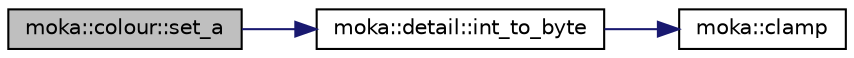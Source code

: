 digraph "moka::colour::set_a"
{
 // LATEX_PDF_SIZE
  edge [fontname="Helvetica",fontsize="10",labelfontname="Helvetica",labelfontsize="10"];
  node [fontname="Helvetica",fontsize="10",shape=record];
  rankdir="LR";
  Node323 [label="moka::colour::set_a",height=0.2,width=0.4,color="black", fillcolor="grey75", style="filled", fontcolor="black",tooltip=" "];
  Node323 -> Node324 [color="midnightblue",fontsize="10",style="solid",fontname="Helvetica"];
  Node324 [label="moka::detail::int_to_byte",height=0.2,width=0.4,color="black", fillcolor="white", style="filled",URL="$namespacemoka_1_1detail.html#a366b546068df519a1f4295fe4705d5a8",tooltip=" "];
  Node324 -> Node325 [color="midnightblue",fontsize="10",style="solid",fontname="Helvetica"];
  Node325 [label="moka::clamp",height=0.2,width=0.4,color="black", fillcolor="white", style="filled",URL="$namespacemoka.html#a2486d1231c4edb9da9ec840669627aa5",tooltip=" "];
}
